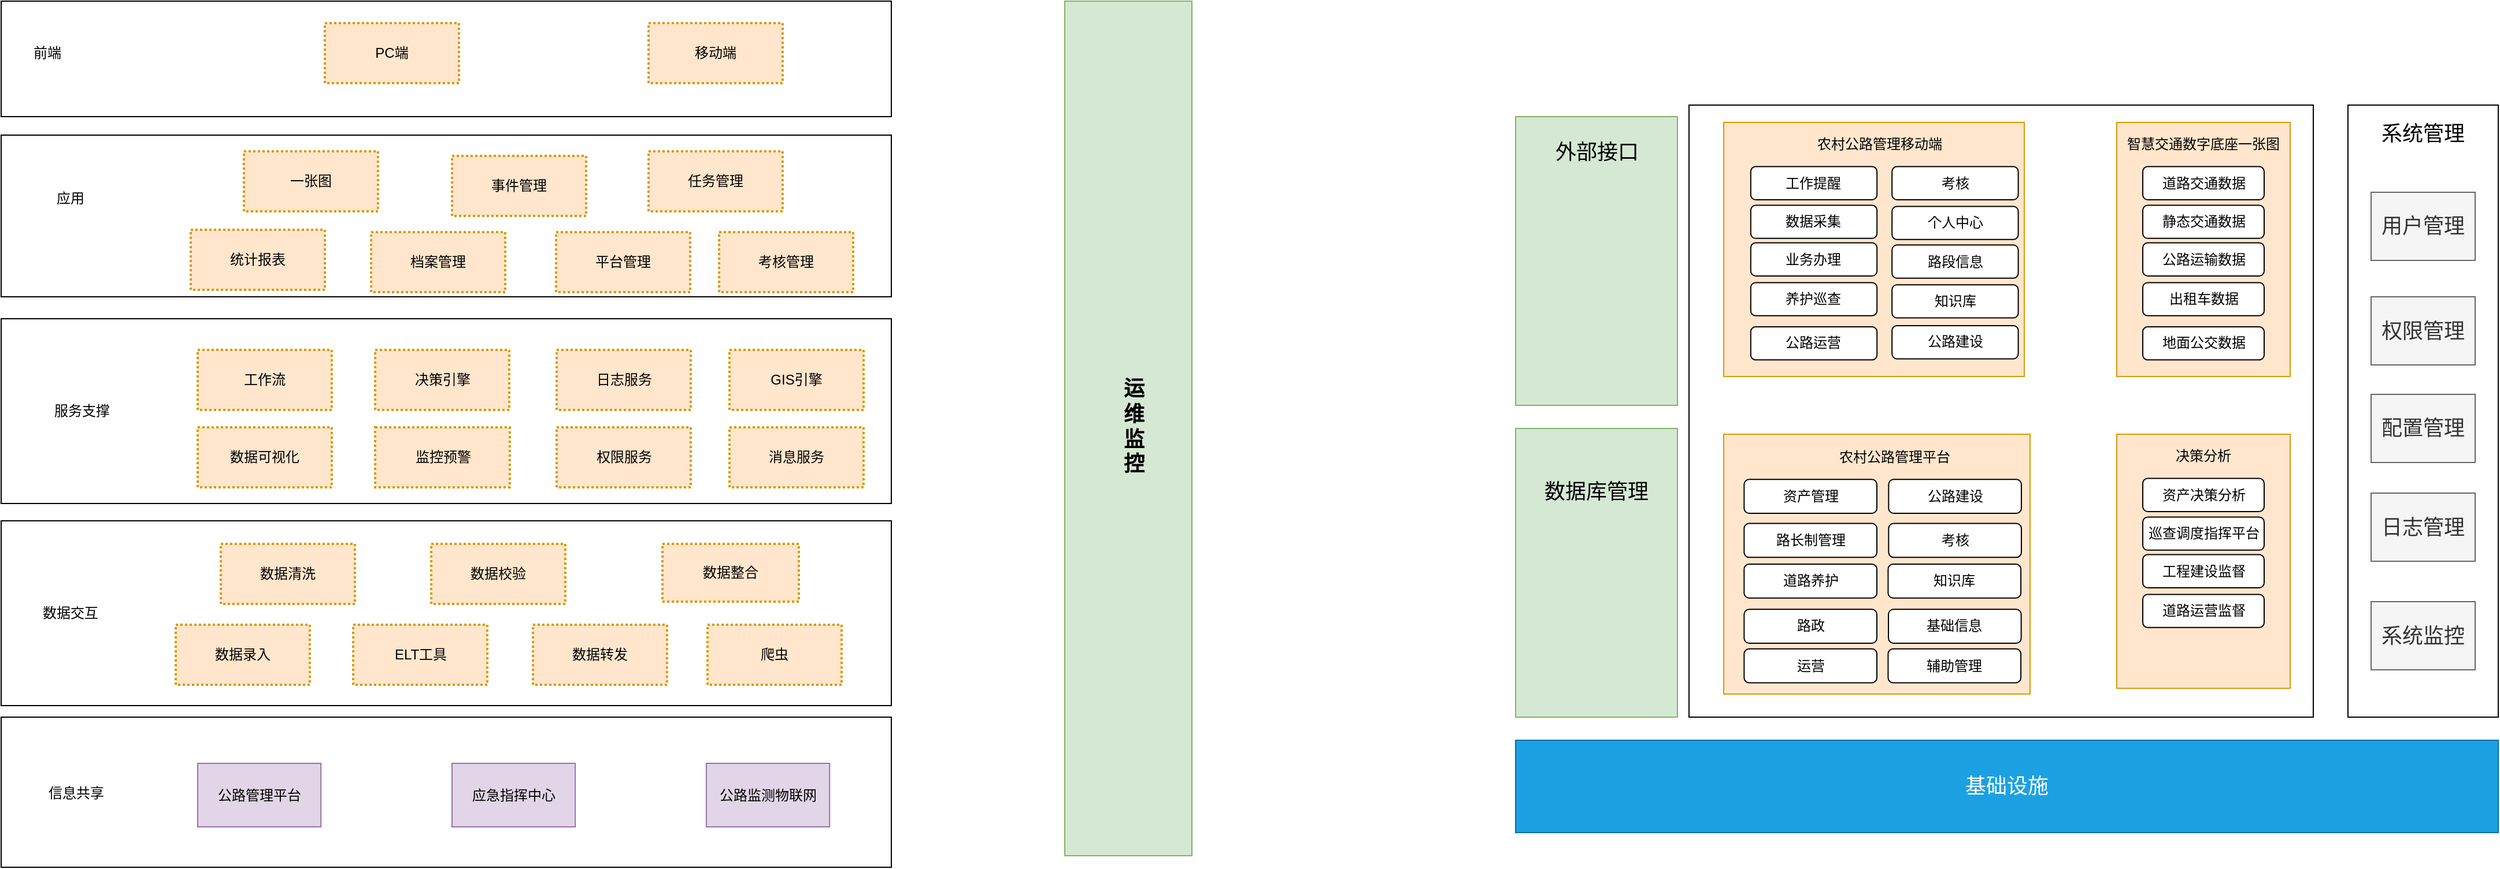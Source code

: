 <mxfile version="20.4.0" type="github">
  <diagram id="k3sl_BRwc1H5Ejsd1hgR" name="第 1 页">
    <mxGraphModel dx="1483" dy="827" grid="1" gridSize="10" guides="1" tooltips="1" connect="1" arrows="1" fold="1" page="1" pageScale="1" pageWidth="827" pageHeight="1169" math="0" shadow="0">
      <root>
        <mxCell id="0" />
        <mxCell id="1" parent="0" />
        <mxCell id="FcEx2lr4i81aOyHJjgHi-56" value="" style="rounded=0;whiteSpace=wrap;html=1;fontSize=18;" vertex="1" parent="1">
          <mxGeometry x="1550" y="190" width="540" height="530" as="geometry" />
        </mxCell>
        <mxCell id="isSvybaSc9SBgO7T6rGv-11" value="" style="group" parent="1" vertex="1" connectable="0">
          <mxGeometry x="1920" y="205" width="150" height="220" as="geometry" />
        </mxCell>
        <mxCell id="isSvybaSc9SBgO7T6rGv-3" value="" style="rounded=0;whiteSpace=wrap;html=1;fillColor=#ffe6cc;strokeColor=#d79b00;" parent="isSvybaSc9SBgO7T6rGv-11" vertex="1">
          <mxGeometry width="150" height="220" as="geometry" />
        </mxCell>
        <mxCell id="isSvybaSc9SBgO7T6rGv-2" value="智慧交通数字底座一张图" style="text;html=1;strokeColor=none;fillColor=none;align=center;verticalAlign=middle;whiteSpace=wrap;rounded=0;" parent="isSvybaSc9SBgO7T6rGv-11" vertex="1">
          <mxGeometry x="5" width="140" height="38.261" as="geometry" />
        </mxCell>
        <mxCell id="isSvybaSc9SBgO7T6rGv-4" value="道路交通数据" style="rounded=1;whiteSpace=wrap;html=1;" parent="isSvybaSc9SBgO7T6rGv-11" vertex="1">
          <mxGeometry x="22.5" y="38.261" width="105" height="28.696" as="geometry" />
        </mxCell>
        <mxCell id="isSvybaSc9SBgO7T6rGv-5" value="静态交通数据" style="rounded=1;whiteSpace=wrap;html=1;" parent="isSvybaSc9SBgO7T6rGv-11" vertex="1">
          <mxGeometry x="22.5" y="71.739" width="105" height="28.696" as="geometry" />
        </mxCell>
        <mxCell id="isSvybaSc9SBgO7T6rGv-6" value="公路运输数据" style="rounded=1;whiteSpace=wrap;html=1;" parent="isSvybaSc9SBgO7T6rGv-11" vertex="1">
          <mxGeometry x="22.5" y="104.261" width="105" height="28.696" as="geometry" />
        </mxCell>
        <mxCell id="isSvybaSc9SBgO7T6rGv-9" value="出租车数据&lt;span style=&quot;color: rgba(0, 0, 0, 0); font-family: monospace; font-size: 0px; text-align: start;&quot;&gt;%3CmxGraphModel%3E%3Croot%3E%3CmxCell%20id%3D%220%22%2F%3E%3CmxCell%20id%3D%221%22%20parent%3D%220%22%2F%3E%3CmxCell%20id%3D%222%22%20value%3D%22%E5%85%AC%E8%B7%AF%E8%BF%90%E8%BE%93%E6%95%B0%E6%8D%AE%22%20style%3D%22rounded%3D1%3BwhiteSpace%3Dwrap%3Bhtml%3D1%3B%22%20vertex%3D%221%22%20parent%3D%221%22%3E%3CmxGeometry%20x%3D%22122.5%22%20y%3D%22339%22%20width%3D%22105%22%20height%3D%2230%22%20as%3D%22geometry%22%2F%3E%3C%2FmxCell%3E%3C%2Froot%3E%3C%2FmxGraphModel%3E&lt;/span&gt;" style="rounded=1;whiteSpace=wrap;html=1;" parent="isSvybaSc9SBgO7T6rGv-11" vertex="1">
          <mxGeometry x="22.5" y="138.696" width="105" height="28.696" as="geometry" />
        </mxCell>
        <mxCell id="isSvybaSc9SBgO7T6rGv-10" value="地面公交数据" style="rounded=1;whiteSpace=wrap;html=1;" parent="isSvybaSc9SBgO7T6rGv-11" vertex="1">
          <mxGeometry x="22.5" y="176.957" width="105" height="28.696" as="geometry" />
        </mxCell>
        <mxCell id="isSvybaSc9SBgO7T6rGv-129" value="" style="rounded=0;whiteSpace=wrap;html=1;" parent="1" vertex="1">
          <mxGeometry x="90" y="100" width="770" height="100" as="geometry" />
        </mxCell>
        <mxCell id="isSvybaSc9SBgO7T6rGv-126" value="PC端" style="rounded=0;whiteSpace=wrap;html=1;dashed=1;dashPattern=1 1;strokeColor=#d79b00;strokeWidth=2;fillColor=#ffe6cc;" parent="1" vertex="1">
          <mxGeometry x="370" y="119" width="116" height="52" as="geometry" />
        </mxCell>
        <mxCell id="isSvybaSc9SBgO7T6rGv-127" value="移动端" style="rounded=0;whiteSpace=wrap;html=1;dashed=1;dashPattern=1 1;strokeColor=#d79b00;strokeWidth=2;fillColor=#ffe6cc;" parent="1" vertex="1">
          <mxGeometry x="650" y="119" width="116" height="52" as="geometry" />
        </mxCell>
        <mxCell id="isSvybaSc9SBgO7T6rGv-128" value="前端" style="text;html=1;strokeColor=none;fillColor=none;align=center;verticalAlign=middle;whiteSpace=wrap;rounded=0;" parent="1" vertex="1">
          <mxGeometry x="100" y="130" width="60" height="30" as="geometry" />
        </mxCell>
        <mxCell id="isSvybaSc9SBgO7T6rGv-137" value="" style="group" parent="1" vertex="1" connectable="0">
          <mxGeometry x="1580" y="475" width="265" height="225" as="geometry" />
        </mxCell>
        <mxCell id="isSvybaSc9SBgO7T6rGv-14" value="" style="rounded=0;whiteSpace=wrap;html=1;fillColor=#ffe6cc;strokeColor=#d79b00;" parent="isSvybaSc9SBgO7T6rGv-137" vertex="1">
          <mxGeometry width="265" height="225.0" as="geometry" />
        </mxCell>
        <mxCell id="isSvybaSc9SBgO7T6rGv-37" value="知识库" style="rounded=1;whiteSpace=wrap;html=1;" parent="isSvybaSc9SBgO7T6rGv-137" vertex="1">
          <mxGeometry x="142.217" y="112.5" width="114.833" height="29.348" as="geometry" />
        </mxCell>
        <mxCell id="isSvybaSc9SBgO7T6rGv-38" value="运营" style="rounded=1;whiteSpace=wrap;html=1;" parent="isSvybaSc9SBgO7T6rGv-137" vertex="1">
          <mxGeometry x="17.667" y="185.87" width="114.833" height="29.348" as="geometry" />
        </mxCell>
        <mxCell id="isSvybaSc9SBgO7T6rGv-40" value="基础信息" style="rounded=1;whiteSpace=wrap;html=1;" parent="isSvybaSc9SBgO7T6rGv-137" vertex="1">
          <mxGeometry x="142.499" y="151.63" width="114.833" height="29.348" as="geometry" />
        </mxCell>
        <mxCell id="isSvybaSc9SBgO7T6rGv-41" value="辅助管理" style="rounded=1;whiteSpace=wrap;html=1;" parent="isSvybaSc9SBgO7T6rGv-137" vertex="1">
          <mxGeometry x="142.217" y="185.87" width="114.833" height="29.348" as="geometry" />
        </mxCell>
        <mxCell id="isSvybaSc9SBgO7T6rGv-16" value="资产管理" style="rounded=1;whiteSpace=wrap;html=1;" parent="isSvybaSc9SBgO7T6rGv-137" vertex="1">
          <mxGeometry x="17.667" y="39.13" width="114.833" height="29.348" as="geometry" />
        </mxCell>
        <mxCell id="isSvybaSc9SBgO7T6rGv-17" value="路长制管理" style="rounded=1;whiteSpace=wrap;html=1;" parent="isSvybaSc9SBgO7T6rGv-137" vertex="1">
          <mxGeometry x="17.667" y="77.283" width="114.833" height="29.348" as="geometry" />
        </mxCell>
        <mxCell id="isSvybaSc9SBgO7T6rGv-18" value="道路养护" style="rounded=1;whiteSpace=wrap;html=1;" parent="isSvybaSc9SBgO7T6rGv-137" vertex="1">
          <mxGeometry x="17.667" y="112.5" width="114.833" height="29.348" as="geometry" />
        </mxCell>
        <mxCell id="isSvybaSc9SBgO7T6rGv-19" value="路政" style="rounded=1;whiteSpace=wrap;html=1;" parent="isSvybaSc9SBgO7T6rGv-137" vertex="1">
          <mxGeometry x="17.667" y="151.63" width="114.833" height="29.348" as="geometry" />
        </mxCell>
        <mxCell id="isSvybaSc9SBgO7T6rGv-20" value="公路建设" style="rounded=1;whiteSpace=wrap;html=1;" parent="isSvybaSc9SBgO7T6rGv-137" vertex="1">
          <mxGeometry x="142.658" y="39.13" width="114.833" height="29.348" as="geometry" />
        </mxCell>
        <mxCell id="isSvybaSc9SBgO7T6rGv-139" value="" style="group" parent="isSvybaSc9SBgO7T6rGv-137" vertex="1" connectable="0">
          <mxGeometry x="52.997" width="204.495" height="106.63" as="geometry" />
        </mxCell>
        <mxCell id="isSvybaSc9SBgO7T6rGv-15" value="农村公路管理平台" style="text;html=1;strokeColor=none;fillColor=none;align=center;verticalAlign=middle;whiteSpace=wrap;rounded=0;" parent="isSvybaSc9SBgO7T6rGv-139" vertex="1">
          <mxGeometry width="189.622" height="39.13" as="geometry" />
        </mxCell>
        <mxCell id="isSvybaSc9SBgO7T6rGv-39" value="考核" style="rounded=1;whiteSpace=wrap;html=1;" parent="isSvybaSc9SBgO7T6rGv-139" vertex="1">
          <mxGeometry x="89.661" y="77.283" width="114.833" height="29.348" as="geometry" />
        </mxCell>
        <mxCell id="isSvybaSc9SBgO7T6rGv-138" value="" style="group" parent="1" vertex="1" connectable="0">
          <mxGeometry x="1580" y="205" width="260" height="220" as="geometry" />
        </mxCell>
        <mxCell id="isSvybaSc9SBgO7T6rGv-22" value="" style="rounded=0;whiteSpace=wrap;html=1;fillColor=#ffe6cc;strokeColor=#d79b00;" parent="isSvybaSc9SBgO7T6rGv-138" vertex="1">
          <mxGeometry width="260" height="220" as="geometry" />
        </mxCell>
        <mxCell id="isSvybaSc9SBgO7T6rGv-23" value="农村公路管理移动端" style="text;html=1;strokeColor=none;fillColor=none;align=center;verticalAlign=middle;whiteSpace=wrap;rounded=0;" parent="isSvybaSc9SBgO7T6rGv-138" vertex="1">
          <mxGeometry x="62.4" width="145.6" height="38.261" as="geometry" />
        </mxCell>
        <mxCell id="isSvybaSc9SBgO7T6rGv-24" value="工作提醒" style="rounded=1;whiteSpace=wrap;html=1;" parent="isSvybaSc9SBgO7T6rGv-138" vertex="1">
          <mxGeometry x="23.4" y="38.261" width="109.2" height="28.696" as="geometry" />
        </mxCell>
        <mxCell id="isSvybaSc9SBgO7T6rGv-25" value="数据采集" style="rounded=1;whiteSpace=wrap;html=1;" parent="isSvybaSc9SBgO7T6rGv-138" vertex="1">
          <mxGeometry x="23.4" y="71.739" width="109.2" height="28.696" as="geometry" />
        </mxCell>
        <mxCell id="isSvybaSc9SBgO7T6rGv-26" value="业务办理" style="rounded=1;whiteSpace=wrap;html=1;" parent="isSvybaSc9SBgO7T6rGv-138" vertex="1">
          <mxGeometry x="23.4" y="104.261" width="109.2" height="28.696" as="geometry" />
        </mxCell>
        <mxCell id="isSvybaSc9SBgO7T6rGv-27" value="养护巡查" style="rounded=1;whiteSpace=wrap;html=1;" parent="isSvybaSc9SBgO7T6rGv-138" vertex="1">
          <mxGeometry x="23.4" y="138.696" width="109.2" height="28.696" as="geometry" />
        </mxCell>
        <mxCell id="isSvybaSc9SBgO7T6rGv-28" value="公路运营" style="rounded=1;whiteSpace=wrap;html=1;" parent="isSvybaSc9SBgO7T6rGv-138" vertex="1">
          <mxGeometry x="23.4" y="176.957" width="109.2" height="28.696" as="geometry" />
        </mxCell>
        <mxCell id="isSvybaSc9SBgO7T6rGv-59" value="考核" style="rounded=1;whiteSpace=wrap;html=1;" parent="isSvybaSc9SBgO7T6rGv-138" vertex="1">
          <mxGeometry x="145.6" y="38.261" width="109.2" height="28.696" as="geometry" />
        </mxCell>
        <mxCell id="isSvybaSc9SBgO7T6rGv-60" value="个人中心" style="rounded=1;whiteSpace=wrap;html=1;" parent="isSvybaSc9SBgO7T6rGv-138" vertex="1">
          <mxGeometry x="145.6" y="72.696" width="109.2" height="28.696" as="geometry" />
        </mxCell>
        <mxCell id="isSvybaSc9SBgO7T6rGv-61" value="路段信息" style="rounded=1;whiteSpace=wrap;html=1;" parent="isSvybaSc9SBgO7T6rGv-138" vertex="1">
          <mxGeometry x="145.6" y="106.174" width="109.2" height="28.696" as="geometry" />
        </mxCell>
        <mxCell id="isSvybaSc9SBgO7T6rGv-62" value="知识库" style="rounded=1;whiteSpace=wrap;html=1;" parent="isSvybaSc9SBgO7T6rGv-138" vertex="1">
          <mxGeometry x="145.6" y="140.609" width="109.2" height="28.696" as="geometry" />
        </mxCell>
        <mxCell id="isSvybaSc9SBgO7T6rGv-63" value="公路建设" style="rounded=1;whiteSpace=wrap;html=1;" parent="isSvybaSc9SBgO7T6rGv-138" vertex="1">
          <mxGeometry x="145.6" y="176" width="109.2" height="28.696" as="geometry" />
        </mxCell>
        <mxCell id="FcEx2lr4i81aOyHJjgHi-6" value="" style="group" vertex="1" connectable="0" parent="1">
          <mxGeometry x="90" y="216" width="800" height="140" as="geometry" />
        </mxCell>
        <mxCell id="isSvybaSc9SBgO7T6rGv-141" value="" style="rounded=0;whiteSpace=wrap;html=1;" parent="FcEx2lr4i81aOyHJjgHi-6" vertex="1">
          <mxGeometry width="770" height="140" as="geometry" />
        </mxCell>
        <mxCell id="isSvybaSc9SBgO7T6rGv-140" value="应用" style="text;html=1;strokeColor=none;fillColor=none;align=center;verticalAlign=middle;whiteSpace=wrap;rounded=0;" parent="FcEx2lr4i81aOyHJjgHi-6" vertex="1">
          <mxGeometry x="30" y="40" width="60" height="30" as="geometry" />
        </mxCell>
        <mxCell id="FcEx2lr4i81aOyHJjgHi-1" value="一张图" style="rounded=0;whiteSpace=wrap;html=1;dashed=1;dashPattern=1 1;strokeColor=#d79b00;strokeWidth=2;fillColor=#ffe6cc;" vertex="1" parent="FcEx2lr4i81aOyHJjgHi-6">
          <mxGeometry x="210" y="14" width="116" height="52" as="geometry" />
        </mxCell>
        <mxCell id="FcEx2lr4i81aOyHJjgHi-2" value="考核管理" style="rounded=0;whiteSpace=wrap;html=1;dashed=1;dashPattern=1 1;strokeColor=#d79b00;strokeWidth=2;fillColor=#ffe6cc;" vertex="1" parent="FcEx2lr4i81aOyHJjgHi-6">
          <mxGeometry x="621" y="84" width="116" height="52" as="geometry" />
        </mxCell>
        <mxCell id="FcEx2lr4i81aOyHJjgHi-3" value="事件管理" style="rounded=0;whiteSpace=wrap;html=1;dashed=1;dashPattern=1 1;strokeColor=#d79b00;strokeWidth=2;fillColor=#ffe6cc;" vertex="1" parent="FcEx2lr4i81aOyHJjgHi-6">
          <mxGeometry x="390" y="18" width="116" height="52" as="geometry" />
        </mxCell>
        <mxCell id="FcEx2lr4i81aOyHJjgHi-5" value="任务管理" style="rounded=0;whiteSpace=wrap;html=1;dashed=1;dashPattern=1 1;strokeColor=#d79b00;strokeWidth=2;fillColor=#ffe6cc;" vertex="1" parent="FcEx2lr4i81aOyHJjgHi-6">
          <mxGeometry x="560" y="14" width="116" height="52" as="geometry" />
        </mxCell>
        <mxCell id="FcEx2lr4i81aOyHJjgHi-64" value="统计报表" style="rounded=0;whiteSpace=wrap;html=1;dashed=1;dashPattern=1 1;strokeColor=#d79b00;strokeWidth=2;fillColor=#ffe6cc;" vertex="1" parent="FcEx2lr4i81aOyHJjgHi-6">
          <mxGeometry x="164" y="82" width="116" height="52" as="geometry" />
        </mxCell>
        <mxCell id="FcEx2lr4i81aOyHJjgHi-65" value="平台管理" style="rounded=0;whiteSpace=wrap;html=1;dashed=1;dashPattern=1 1;strokeColor=#d79b00;strokeWidth=2;fillColor=#ffe6cc;" vertex="1" parent="FcEx2lr4i81aOyHJjgHi-6">
          <mxGeometry x="480" y="84" width="116" height="52" as="geometry" />
        </mxCell>
        <mxCell id="FcEx2lr4i81aOyHJjgHi-66" value="档案管理" style="rounded=0;whiteSpace=wrap;html=1;dashed=1;dashPattern=1 1;strokeColor=#d79b00;strokeWidth=2;fillColor=#ffe6cc;" vertex="1" parent="FcEx2lr4i81aOyHJjgHi-6">
          <mxGeometry x="320" y="84" width="116" height="52" as="geometry" />
        </mxCell>
        <mxCell id="FcEx2lr4i81aOyHJjgHi-7" value="" style="group" vertex="1" connectable="0" parent="1">
          <mxGeometry x="90" y="375" width="770" height="160" as="geometry" />
        </mxCell>
        <mxCell id="isSvybaSc9SBgO7T6rGv-124" value="" style="rounded=0;whiteSpace=wrap;html=1;" parent="FcEx2lr4i81aOyHJjgHi-7" vertex="1">
          <mxGeometry width="770" height="160" as="geometry" />
        </mxCell>
        <mxCell id="isSvybaSc9SBgO7T6rGv-106" value="GIS引擎" style="rounded=0;whiteSpace=wrap;html=1;dashed=1;dashPattern=1 1;strokeColor=#d79b00;strokeWidth=2;fillColor=#ffe6cc;" parent="FcEx2lr4i81aOyHJjgHi-7" vertex="1">
          <mxGeometry x="630" y="27" width="116" height="52" as="geometry" />
        </mxCell>
        <mxCell id="isSvybaSc9SBgO7T6rGv-109" value="权限服务" style="rounded=0;whiteSpace=wrap;html=1;dashed=1;dashPattern=1 1;strokeColor=#d79b00;strokeWidth=2;fillColor=#ffe6cc;" parent="FcEx2lr4i81aOyHJjgHi-7" vertex="1">
          <mxGeometry x="480.5" y="94" width="116" height="52" as="geometry" />
        </mxCell>
        <mxCell id="isSvybaSc9SBgO7T6rGv-110" value="消息服务" style="rounded=0;whiteSpace=wrap;html=1;dashed=1;dashPattern=1 1;strokeColor=#d79b00;strokeWidth=2;fillColor=#ffe6cc;" parent="FcEx2lr4i81aOyHJjgHi-7" vertex="1">
          <mxGeometry x="630" y="94" width="116" height="52" as="geometry" />
        </mxCell>
        <mxCell id="isSvybaSc9SBgO7T6rGv-119" value="工作流" style="rounded=0;whiteSpace=wrap;html=1;dashed=1;dashPattern=1 1;strokeColor=#d79b00;strokeWidth=2;fillColor=#ffe6cc;" parent="FcEx2lr4i81aOyHJjgHi-7" vertex="1">
          <mxGeometry x="170" y="27" width="116" height="52" as="geometry" />
        </mxCell>
        <mxCell id="isSvybaSc9SBgO7T6rGv-120" value="决策引擎" style="rounded=0;whiteSpace=wrap;html=1;dashed=1;dashPattern=1 1;strokeColor=#d79b00;strokeWidth=2;fillColor=#ffe6cc;" parent="FcEx2lr4i81aOyHJjgHi-7" vertex="1">
          <mxGeometry x="323.5" y="27" width="116" height="52" as="geometry" />
        </mxCell>
        <mxCell id="isSvybaSc9SBgO7T6rGv-125" value="服务支撑" style="text;html=1;strokeColor=none;fillColor=none;align=center;verticalAlign=middle;whiteSpace=wrap;rounded=0;" parent="FcEx2lr4i81aOyHJjgHi-7" vertex="1">
          <mxGeometry x="40" y="66" width="60" height="28" as="geometry" />
        </mxCell>
        <mxCell id="FcEx2lr4i81aOyHJjgHi-44" value="数据可视化" style="rounded=0;whiteSpace=wrap;html=1;dashed=1;dashPattern=1 1;strokeColor=#d79b00;strokeWidth=2;fillColor=#ffe6cc;" vertex="1" parent="FcEx2lr4i81aOyHJjgHi-7">
          <mxGeometry x="170" y="94" width="116" height="52" as="geometry" />
        </mxCell>
        <mxCell id="FcEx2lr4i81aOyHJjgHi-45" value="监控预警" style="rounded=0;whiteSpace=wrap;html=1;dashed=1;dashPattern=1 1;strokeColor=#d79b00;strokeWidth=2;fillColor=#ffe6cc;" vertex="1" parent="FcEx2lr4i81aOyHJjgHi-7">
          <mxGeometry x="323.5" y="94" width="116.5" height="52" as="geometry" />
        </mxCell>
        <mxCell id="FcEx2lr4i81aOyHJjgHi-67" value="日志服务" style="rounded=0;whiteSpace=wrap;html=1;dashed=1;dashPattern=1 1;strokeColor=#d79b00;strokeWidth=2;fillColor=#ffe6cc;" vertex="1" parent="FcEx2lr4i81aOyHJjgHi-7">
          <mxGeometry x="480.5" y="27" width="116" height="52" as="geometry" />
        </mxCell>
        <mxCell id="FcEx2lr4i81aOyHJjgHi-25" value="" style="group" vertex="1" connectable="0" parent="1">
          <mxGeometry x="1010" y="100" width="110" height="740" as="geometry" />
        </mxCell>
        <mxCell id="FcEx2lr4i81aOyHJjgHi-23" value="" style="rounded=0;whiteSpace=wrap;html=1;fillColor=#d5e8d4;strokeColor=#82b366;" vertex="1" parent="FcEx2lr4i81aOyHJjgHi-25">
          <mxGeometry width="110" height="740.0" as="geometry" />
        </mxCell>
        <mxCell id="FcEx2lr4i81aOyHJjgHi-24" value="运维监控" style="text;html=1;strokeColor=none;fillColor=none;align=center;verticalAlign=middle;whiteSpace=wrap;rounded=0;fontStyle=1;fontSize=18;" vertex="1" parent="FcEx2lr4i81aOyHJjgHi-25">
          <mxGeometry x="50" y="88.034" width="20" height="562.655" as="geometry" />
        </mxCell>
        <mxCell id="FcEx2lr4i81aOyHJjgHi-39" value="" style="group" vertex="1" connectable="0" parent="1">
          <mxGeometry x="90" y="720" width="770" height="130" as="geometry" />
        </mxCell>
        <mxCell id="FcEx2lr4i81aOyHJjgHi-10" value="" style="rounded=0;whiteSpace=wrap;html=1;" vertex="1" parent="FcEx2lr4i81aOyHJjgHi-39">
          <mxGeometry width="770" height="130" as="geometry" />
        </mxCell>
        <mxCell id="FcEx2lr4i81aOyHJjgHi-8" value="" style="group;" vertex="1" connectable="0" parent="FcEx2lr4i81aOyHJjgHi-39">
          <mxGeometry x="120" y="40" width="637" height="55" as="geometry" />
        </mxCell>
        <mxCell id="isSvybaSc9SBgO7T6rGv-99" value="公路管理平台" style="rounded=0;whiteSpace=wrap;html=1;fillColor=#e1d5e7;strokeColor=#9673a6;" parent="FcEx2lr4i81aOyHJjgHi-8" vertex="1">
          <mxGeometry x="50" width="106.611" height="55" as="geometry" />
        </mxCell>
        <mxCell id="isSvybaSc9SBgO7T6rGv-100" value="应急指挥中心" style="rounded=0;whiteSpace=wrap;html=1;fillColor=#e1d5e7;strokeColor=#9673a6;" parent="FcEx2lr4i81aOyHJjgHi-8" vertex="1">
          <mxGeometry x="270.001" width="106.611" height="55" as="geometry" />
        </mxCell>
        <mxCell id="isSvybaSc9SBgO7T6rGv-101" value="公路监测物联网" style="rounded=0;whiteSpace=wrap;html=1;fillColor=#e1d5e7;strokeColor=#9673a6;" parent="FcEx2lr4i81aOyHJjgHi-8" vertex="1">
          <mxGeometry x="490.0" width="106.611" height="55" as="geometry" />
        </mxCell>
        <mxCell id="FcEx2lr4i81aOyHJjgHi-22" value="信息共享" style="text;html=1;strokeColor=none;fillColor=none;align=center;verticalAlign=middle;whiteSpace=wrap;rounded=0;" vertex="1" parent="FcEx2lr4i81aOyHJjgHi-39">
          <mxGeometry x="30" y="51" width="70" height="29" as="geometry" />
        </mxCell>
        <mxCell id="FcEx2lr4i81aOyHJjgHi-43" value="" style="group" vertex="1" connectable="0" parent="1">
          <mxGeometry x="90" y="550" width="770" height="160" as="geometry" />
        </mxCell>
        <mxCell id="FcEx2lr4i81aOyHJjgHi-28" value="" style="rounded=0;whiteSpace=wrap;html=1;" vertex="1" parent="FcEx2lr4i81aOyHJjgHi-43">
          <mxGeometry width="770" height="160" as="geometry" />
        </mxCell>
        <mxCell id="FcEx2lr4i81aOyHJjgHi-29" value="爬虫" style="rounded=0;whiteSpace=wrap;html=1;dashed=1;dashPattern=1 1;strokeColor=#d79b00;strokeWidth=2;fillColor=#ffe6cc;" vertex="1" parent="FcEx2lr4i81aOyHJjgHi-43">
          <mxGeometry x="611" y="90" width="116" height="52" as="geometry" />
        </mxCell>
        <mxCell id="FcEx2lr4i81aOyHJjgHi-32" value="数据录入" style="rounded=0;whiteSpace=wrap;html=1;dashed=1;dashPattern=1 1;strokeColor=#d79b00;strokeWidth=2;fillColor=#ffe6cc;" vertex="1" parent="FcEx2lr4i81aOyHJjgHi-43">
          <mxGeometry x="151" y="90" width="116" height="52" as="geometry" />
        </mxCell>
        <mxCell id="FcEx2lr4i81aOyHJjgHi-33" value="ELT工具" style="rounded=0;whiteSpace=wrap;html=1;dashed=1;dashPattern=1 1;strokeColor=#d79b00;strokeWidth=2;fillColor=#ffe6cc;" vertex="1" parent="FcEx2lr4i81aOyHJjgHi-43">
          <mxGeometry x="304.5" y="90" width="116" height="52" as="geometry" />
        </mxCell>
        <mxCell id="FcEx2lr4i81aOyHJjgHi-34" value="数据转发" style="rounded=0;whiteSpace=wrap;html=1;dashed=1;dashPattern=1 1;strokeColor=#d79b00;strokeWidth=2;fillColor=#ffe6cc;" vertex="1" parent="FcEx2lr4i81aOyHJjgHi-43">
          <mxGeometry x="460" y="90" width="116" height="52" as="geometry" />
        </mxCell>
        <mxCell id="FcEx2lr4i81aOyHJjgHi-37" value="数据交互" style="text;html=1;strokeColor=none;fillColor=none;align=center;verticalAlign=middle;whiteSpace=wrap;rounded=0;" vertex="1" parent="FcEx2lr4i81aOyHJjgHi-43">
          <mxGeometry x="30" y="66" width="60" height="28" as="geometry" />
        </mxCell>
        <mxCell id="FcEx2lr4i81aOyHJjgHi-40" value="数据清洗" style="rounded=0;whiteSpace=wrap;html=1;dashed=1;dashPattern=1 1;strokeColor=#d79b00;strokeWidth=2;fillColor=#ffe6cc;" vertex="1" parent="FcEx2lr4i81aOyHJjgHi-43">
          <mxGeometry x="190" y="20" width="116" height="52" as="geometry" />
        </mxCell>
        <mxCell id="FcEx2lr4i81aOyHJjgHi-41" value="数据校验" style="rounded=0;whiteSpace=wrap;html=1;dashed=1;dashPattern=1 1;strokeColor=#d79b00;strokeWidth=2;fillColor=#ffe6cc;" vertex="1" parent="FcEx2lr4i81aOyHJjgHi-43">
          <mxGeometry x="372" y="20" width="116" height="52" as="geometry" />
        </mxCell>
        <mxCell id="FcEx2lr4i81aOyHJjgHi-42" value="数据整合" style="rounded=0;whiteSpace=wrap;html=1;dashed=1;dashPattern=1 1;strokeColor=#d79b00;strokeWidth=2;fillColor=#ffe6cc;" vertex="1" parent="FcEx2lr4i81aOyHJjgHi-43">
          <mxGeometry x="572" y="20" width="118" height="50" as="geometry" />
        </mxCell>
        <mxCell id="FcEx2lr4i81aOyHJjgHi-46" value="" style="group" vertex="1" connectable="0" parent="1">
          <mxGeometry x="1920" y="475" width="150" height="220" as="geometry" />
        </mxCell>
        <mxCell id="FcEx2lr4i81aOyHJjgHi-47" value="" style="rounded=0;whiteSpace=wrap;html=1;fillColor=#ffe6cc;strokeColor=#d79b00;" vertex="1" parent="FcEx2lr4i81aOyHJjgHi-46">
          <mxGeometry width="150" height="220" as="geometry" />
        </mxCell>
        <mxCell id="FcEx2lr4i81aOyHJjgHi-48" value="决策分析" style="text;html=1;strokeColor=none;fillColor=none;align=center;verticalAlign=middle;whiteSpace=wrap;rounded=0;" vertex="1" parent="FcEx2lr4i81aOyHJjgHi-46">
          <mxGeometry x="5" width="140" height="38.261" as="geometry" />
        </mxCell>
        <mxCell id="FcEx2lr4i81aOyHJjgHi-49" value="资产决策分析" style="rounded=1;whiteSpace=wrap;html=1;" vertex="1" parent="FcEx2lr4i81aOyHJjgHi-46">
          <mxGeometry x="22.5" y="38.261" width="105" height="28.696" as="geometry" />
        </mxCell>
        <mxCell id="FcEx2lr4i81aOyHJjgHi-50" value="巡查调度指挥平台" style="rounded=1;whiteSpace=wrap;html=1;" vertex="1" parent="FcEx2lr4i81aOyHJjgHi-46">
          <mxGeometry x="22.5" y="71.739" width="105" height="28.696" as="geometry" />
        </mxCell>
        <mxCell id="FcEx2lr4i81aOyHJjgHi-51" value="工程建设监督" style="rounded=1;whiteSpace=wrap;html=1;" vertex="1" parent="FcEx2lr4i81aOyHJjgHi-46">
          <mxGeometry x="22.5" y="104.261" width="105" height="28.696" as="geometry" />
        </mxCell>
        <mxCell id="FcEx2lr4i81aOyHJjgHi-52" value="道路运营监督" style="rounded=1;whiteSpace=wrap;html=1;" vertex="1" parent="FcEx2lr4i81aOyHJjgHi-46">
          <mxGeometry x="22.5" y="138.696" width="105" height="28.696" as="geometry" />
        </mxCell>
        <mxCell id="FcEx2lr4i81aOyHJjgHi-55" value="" style="rounded=0;whiteSpace=wrap;html=1;fontSize=18;fillColor=#d5e8d4;strokeColor=#82b366;" vertex="1" parent="1">
          <mxGeometry x="1400" y="200" width="140" height="250" as="geometry" />
        </mxCell>
        <mxCell id="FcEx2lr4i81aOyHJjgHi-57" value="" style="rounded=0;whiteSpace=wrap;html=1;fontSize=18;" vertex="1" parent="1">
          <mxGeometry x="2120" y="190" width="130" height="530" as="geometry" />
        </mxCell>
        <mxCell id="FcEx2lr4i81aOyHJjgHi-58" value="系统管理" style="text;html=1;strokeColor=none;fillColor=none;align=center;verticalAlign=middle;whiteSpace=wrap;rounded=0;fontSize=18;" vertex="1" parent="1">
          <mxGeometry x="2140" y="200" width="90" height="30" as="geometry" />
        </mxCell>
        <mxCell id="FcEx2lr4i81aOyHJjgHi-59" value="用户管理" style="rounded=0;whiteSpace=wrap;html=1;fontSize=18;fillColor=#f5f5f5;fontColor=#333333;strokeColor=#666666;" vertex="1" parent="1">
          <mxGeometry x="2140" y="265.5" width="90" height="59" as="geometry" />
        </mxCell>
        <mxCell id="FcEx2lr4i81aOyHJjgHi-60" value="权限管理&lt;span style=&quot;color: rgba(0, 0, 0, 0); font-family: monospace; font-size: 0px; text-align: start;&quot;&gt;%3CmxGraphModel%3E%3Croot%3E%3CmxCell%20id%3D%220%22%2F%3E%3CmxCell%20id%3D%221%22%20parent%3D%220%22%2F%3E%3CmxCell%20id%3D%222%22%20value%3D%22%E7%94%A8%E6%88%B7%E7%AE%A1%E7%90%86%22%20style%3D%22rounded%3D0%3BwhiteSpace%3Dwrap%3Bhtml%3D1%3BfontSize%3D18%3B%22%20vertex%3D%221%22%20parent%3D%221%22%3E%3CmxGeometry%20x%3D%222140%22%20y%3D%22250.5%22%20width%3D%2290%22%20height%3D%2259%22%20as%3D%22geometry%22%2F%3E%3C%2FmxCell%3E%3C%2Froot%3E%3C%2FmxGraphModel%3E&lt;/span&gt;" style="rounded=0;whiteSpace=wrap;html=1;fontSize=18;fillColor=#f5f5f5;fontColor=#333333;strokeColor=#666666;" vertex="1" parent="1">
          <mxGeometry x="2140" y="356" width="90" height="59" as="geometry" />
        </mxCell>
        <mxCell id="FcEx2lr4i81aOyHJjgHi-61" value="配置管理" style="rounded=0;whiteSpace=wrap;html=1;fontSize=18;fillColor=#f5f5f5;fontColor=#333333;strokeColor=#666666;" vertex="1" parent="1">
          <mxGeometry x="2140" y="440.5" width="90" height="59" as="geometry" />
        </mxCell>
        <mxCell id="FcEx2lr4i81aOyHJjgHi-62" value="日志管理" style="rounded=0;whiteSpace=wrap;html=1;fontSize=18;fillColor=#f5f5f5;fontColor=#333333;strokeColor=#666666;" vertex="1" parent="1">
          <mxGeometry x="2140" y="526" width="90" height="59" as="geometry" />
        </mxCell>
        <mxCell id="FcEx2lr4i81aOyHJjgHi-63" value="系统监控" style="rounded=0;whiteSpace=wrap;html=1;fontSize=18;fillColor=#f5f5f5;fontColor=#333333;strokeColor=#666666;" vertex="1" parent="1">
          <mxGeometry x="2140" y="620" width="90" height="59" as="geometry" />
        </mxCell>
        <mxCell id="FcEx2lr4i81aOyHJjgHi-68" value="外部接口" style="text;html=1;strokeColor=none;fillColor=none;align=center;verticalAlign=middle;whiteSpace=wrap;rounded=0;fontSize=18;" vertex="1" parent="1">
          <mxGeometry x="1432.5" y="216" width="75" height="30" as="geometry" />
        </mxCell>
        <mxCell id="FcEx2lr4i81aOyHJjgHi-69" value="" style="rounded=0;whiteSpace=wrap;html=1;fontSize=18;fillColor=#d5e8d4;strokeColor=#82b366;" vertex="1" parent="1">
          <mxGeometry x="1400" y="470" width="140" height="250" as="geometry" />
        </mxCell>
        <mxCell id="FcEx2lr4i81aOyHJjgHi-70" value="数据库管理" style="text;html=1;strokeColor=none;fillColor=none;align=center;verticalAlign=middle;whiteSpace=wrap;rounded=0;fontSize=18;" vertex="1" parent="1">
          <mxGeometry x="1421.25" y="510" width="97.5" height="30" as="geometry" />
        </mxCell>
        <mxCell id="FcEx2lr4i81aOyHJjgHi-71" value="基础设施" style="rounded=0;whiteSpace=wrap;html=1;fontSize=18;fillColor=#1ba1e2;fontColor=#ffffff;strokeColor=#006EAF;" vertex="1" parent="1">
          <mxGeometry x="1400" y="740" width="850" height="80" as="geometry" />
        </mxCell>
      </root>
    </mxGraphModel>
  </diagram>
</mxfile>
